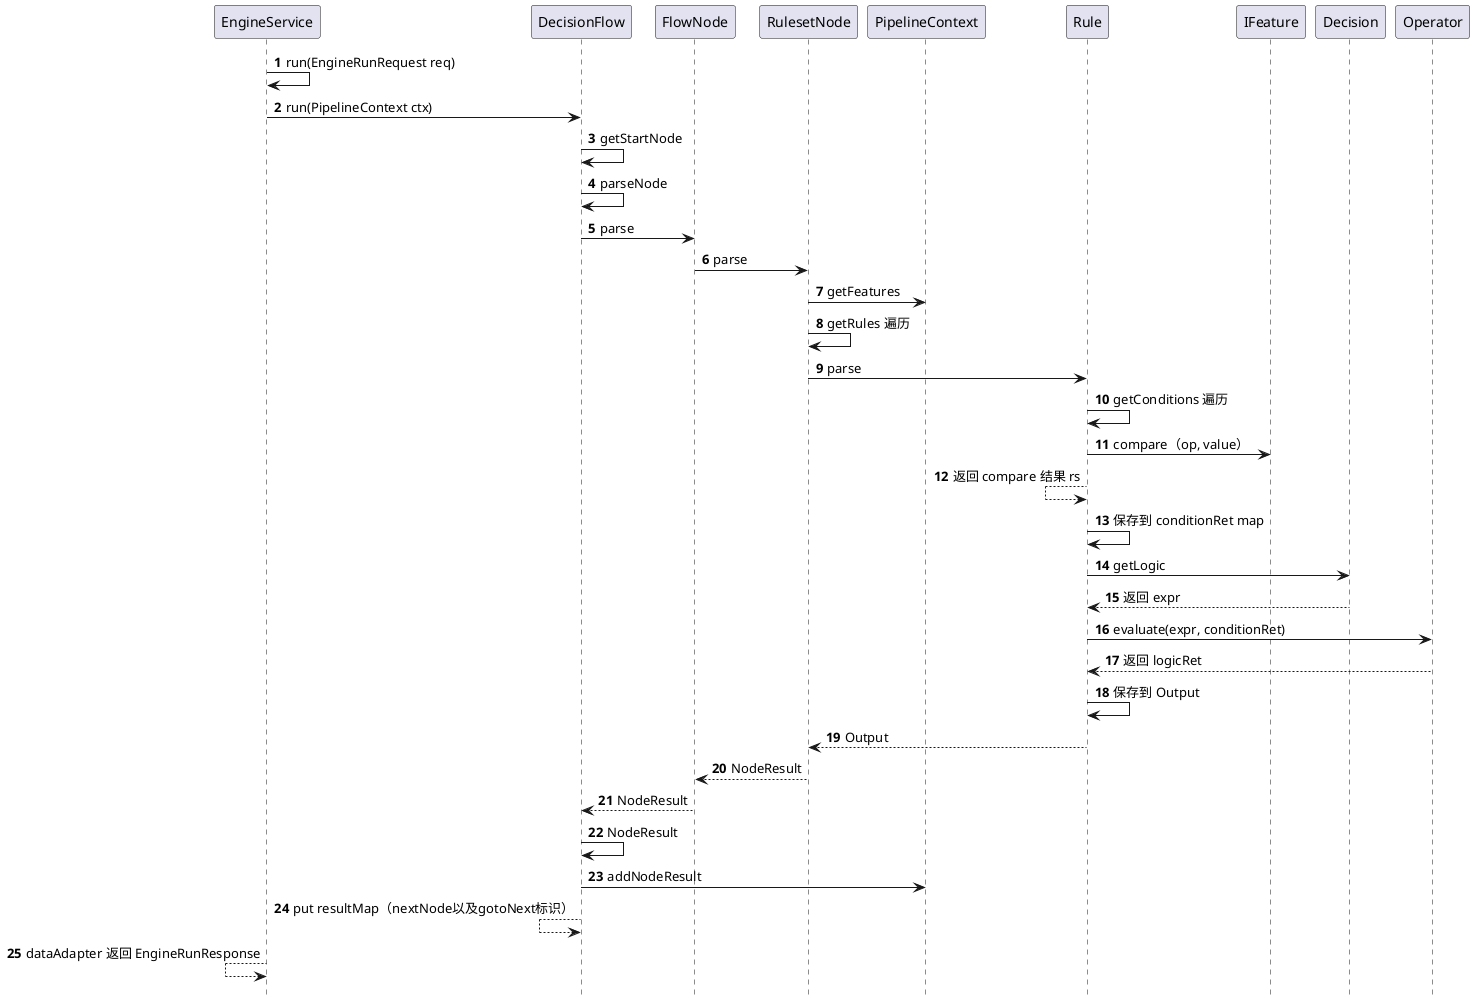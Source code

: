@startuml
'https://plantuml.com/sequence-diagram

autonumber
hide footbox

EngineService -> EngineService: run(EngineRunRequest req)
EngineService -> DecisionFlow: run(PipelineContext ctx)
DecisionFlow -> DecisionFlow: getStartNode
DecisionFlow -> DecisionFlow: parseNode
DecisionFlow -> FlowNode: parse
FlowNode -> RulesetNode: parse
RulesetNode -> PipelineContext: getFeatures
RulesetNode -> RulesetNode: getRules 遍历
RulesetNode -> Rule: parse
Rule -> Rule: getConditions 遍历
Rule -> IFeature: compare（op, value）
Rule <-- Rule: 返回 compare 结果 rs
Rule -> Rule: 保存到 conditionRet map
Rule -> Decision: getLogic
Rule <-- Decision: 返回 expr
Rule -> Operator: evaluate(expr, conditionRet)
Rule <-- Operator: 返回 logicRet
Rule -> Rule: 保存到 Output
RulesetNode <-- Rule: Output
FlowNode <-- RulesetNode: NodeResult
DecisionFlow <-- FlowNode: NodeResult
DecisionFlow -> DecisionFlow: NodeResult
DecisionFlow -> PipelineContext: addNodeResult
DecisionFlow <-- DecisionFlow: put resultMap（nextNode以及gotoNext标识）
EngineService <-- EngineService: dataAdapter 返回 EngineRunResponse

@enduml